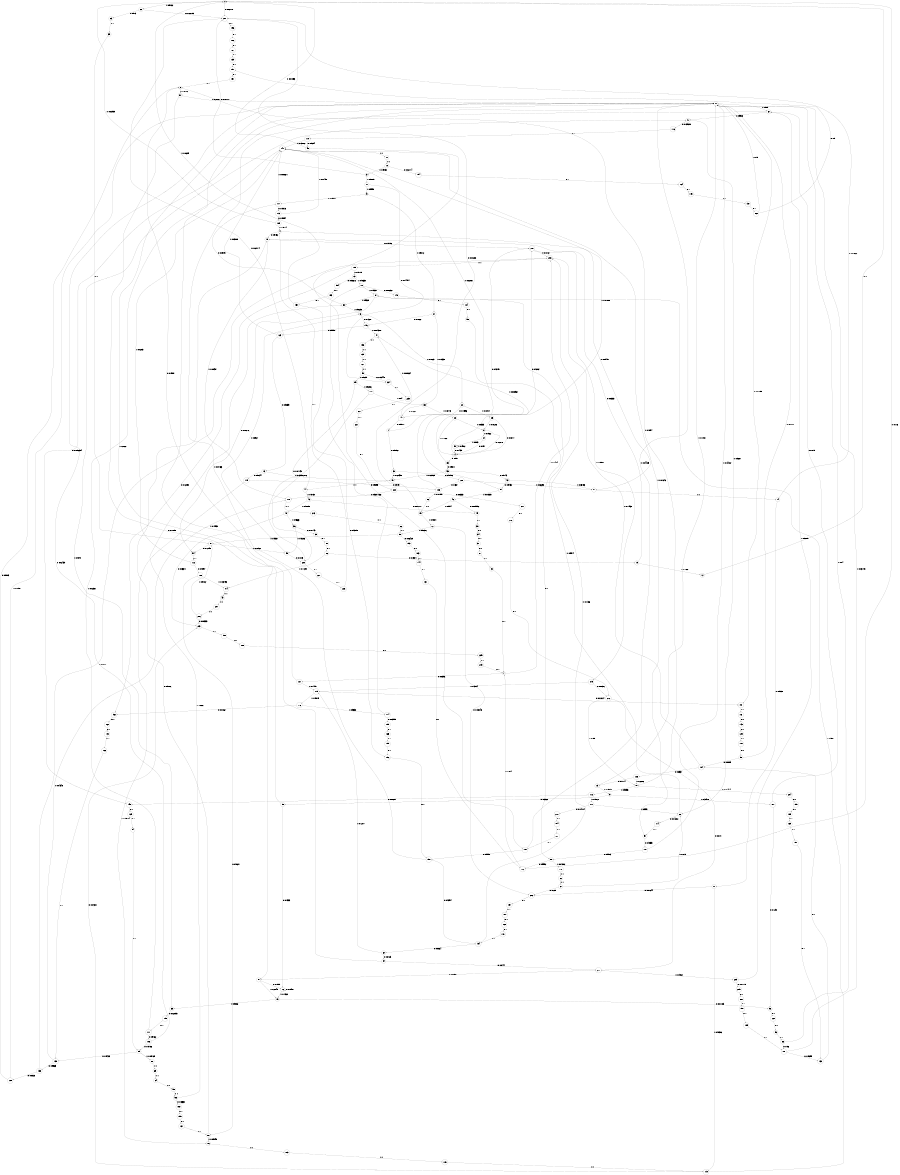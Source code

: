 digraph "ch4_face_source_L16" {
size = "6,8.5";
ratio = "fill";
node [shape = circle];
node [fontsize = 24];
edge [fontsize = 24];
0 -> 201 [label = "0: 0.02778  "];
0 -> 68 [label = "1: 0.9722   "];
1 -> 93 [label = "0: 0.9792   "];
1 -> 141 [label = "1: 0.02081  "];
2 -> 97 [label = "0: 0.8106   "];
2 -> 78 [label = "1: 0.1894   "];
3 -> 201 [label = "0: 0.01111  "];
3 -> 17 [label = "1: 0.9889   "];
4 -> 18 [label = "0: 0.9452   "];
4 -> 81 [label = "1: 0.05481  "];
5 -> 117 [label = "0: 0.09877  "];
5 -> 21 [label = "1: 0.9012   "];
6 -> 146 [label = "0: 0.1327   "];
6 -> 20 [label = "1: 0.8673   "];
7 -> 121 [label = "0: 0.8596   "];
7 -> 208 [label = "1: 0.1404   "];
8 -> 14 [label = "0: 0.2078   "];
8 -> 24 [label = "1: 0.7922   "];
9 -> 98 [label = "0: 0.6522   "];
9 -> 177 [label = "1: 0.3478   "];
10 -> 194 [label = "0: 0.02174  "];
10 -> 3 [label = "1: 0.9783   "];
11 -> 10 [label = "1: 1        "];
12 -> 0 [label = "1: 1        "];
13 -> 119 [label = "0: 0.9644   "];
13 -> 48 [label = "1: 0.03556  "];
14 -> 83 [label = "0: 0.991    "];
14 -> 47 [label = "1: 0.008967  "];
15 -> 9 [label = "0: 0.8519   "];
15 -> 77 [label = "1: 0.1481   "];
16 -> 16 [label = "0: 0.8478   "];
16 -> 79 [label = "1: 0.1522   "];
17 -> 224 [label = "0: 0.04494  "];
17 -> 5 [label = "1: 0.9551   "];
18 -> 218 [label = "0: 0.9156   "];
18 -> 118 [label = "1: 0.08437  "];
19 -> 18 [label = "0: 0.8333   "];
19 -> 12 [label = "1: 0.1667   "];
20 -> 147 [label = "0: 0.1596   "];
20 -> 25 [label = "1: 0.8404   "];
21 -> 146 [label = "0: 0.1667   "];
21 -> 33 [label = "1: 0.8333   "];
22 -> 84 [label = "0: 0.8723   "];
22 -> 179 [label = "1: 0.1277   "];
23 -> 7 [label = "0: 1        "];
24 -> 14 [label = "0: 0.197    "];
24 -> 29 [label = "1: 0.803    "];
25 -> 14 [label = "0: 0.1874   "];
25 -> 8 [label = "1: 0.8126   "];
26 -> 19 [label = "0: 0.8571   "];
26 -> 214 [label = "1: 0.1429   "];
27 -> 23 [label = "0: 1        "];
28 -> 14 [label = "0: 0.1667   "];
28 -> 8 [label = "1: 0.8333   "];
29 -> 14 [label = "0: 0.1439   "];
29 -> 29 [label = "1: 0.8561   "];
30 -> 26 [label = "0: 1        "];
31 -> 27 [label = "0: 1        "];
32 -> 117 [label = "0: 0.0975   "];
32 -> 6 [label = "1: 0.9025   "];
33 -> 147 [label = "0: 0.1227   "];
33 -> 28 [label = "1: 0.8773   "];
34 -> 31 [label = "0: 1        "];
35 -> 30 [label = "0: 1        "];
36 -> 35 [label = "0: 0.07143  "];
36 -> 55 [label = "1: 0.9286   "];
37 -> 54 [label = "0: 0.06716  "];
37 -> 32 [label = "1: 0.9328   "];
38 -> 34 [label = "0: 1        "];
39 -> 57 [label = "1: 1        "];
40 -> 203 [label = "0: 0.03371  "];
40 -> 36 [label = "1: 0.9663   "];
41 -> 116 [label = "0: 0.03928  "];
41 -> 60 [label = "1: 0.9607   "];
42 -> 45 [label = "0: 0.01111  "];
42 -> 40 [label = "1: 0.9889   "];
43 -> 207 [label = "1: 1        "];
44 -> 201 [label = "0: 0.02174  "];
44 -> 42 [label = "1: 0.9783   "];
45 -> 38 [label = "0: 1        "];
46 -> 45 [label = "0: 0.005952  "];
46 -> 75 [label = "1: 0.994    "];
47 -> 136 [label = "1: 1        "];
48 -> 44 [label = "1: 1        "];
49 -> 180 [label = "0: 0.9895   "];
49 -> 0 [label = "1: 0.01053  "];
50 -> 218 [label = "0: 0.9267   "];
50 -> 46 [label = "1: 0.07335  "];
51 -> 107 [label = "0: 0.9835   "];
51 -> 141 [label = "1: 0.01646  "];
52 -> 50 [label = "0: 0.9452   "];
52 -> 81 [label = "1: 0.05483  "];
53 -> 52 [label = "0: 0.9743   "];
53 -> 48 [label = "1: 0.02569  "];
54 -> 112 [label = "0: 1        "];
55 -> 228 [label = "0: 0.1073   "];
55 -> 6 [label = "1: 0.8927   "];
56 -> 160 [label = "0: 0.3333   "];
56 -> 32 [label = "1: 0.6667   "];
57 -> 54 [label = "0: 0.1248   "];
57 -> 55 [label = "1: 0.8752   "];
58 -> 193 [label = "0: 0.06429  "];
58 -> 57 [label = "1: 0.9357   "];
59 -> 56 [label = "1: 1        "];
60 -> 114 [label = "0: 0.04261  "];
60 -> 37 [label = "1: 0.9574   "];
61 -> 202 [label = "0: 0.125    "];
61 -> 60 [label = "1: 0.875    "];
62 -> 58 [label = "1: 1        "];
63 -> 39 [label = "1: 1        "];
64 -> 59 [label = "1: 1        "];
65 -> 115 [label = "0: 0.02095  "];
65 -> 41 [label = "1: 0.979    "];
66 -> 61 [label = "1: 1        "];
67 -> 149 [label = "0: 0.009234  "];
67 -> 41 [label = "1: 0.9908   "];
68 -> 201 [label = "0: 0.02703  "];
68 -> 63 [label = "1: 0.973    "];
69 -> 64 [label = "1: 1        "];
70 -> 148 [label = "0: 0.06692  "];
70 -> 37 [label = "1: 0.9331   "];
71 -> 202 [label = "0: 0.01644  "];
71 -> 173 [label = "1: 0.9836   "];
72 -> 202 [label = "0: 0.03043  "];
72 -> 58 [label = "1: 0.9696   "];
73 -> 154 [label = "0: 0.03672  "];
73 -> 70 [label = "1: 0.9633   "];
74 -> 201 [label = "0: 0.01622  "];
74 -> 71 [label = "1: 0.9838   "];
75 -> 201 [label = "0: 0.01288  "];
75 -> 72 [label = "1: 0.9871   "];
76 -> 183 [label = "1: 1        "];
77 -> 191 [label = "0: 0.01099  "];
77 -> 67 [label = "1: 0.989    "];
78 -> 204 [label = "0: 0.01474  "];
78 -> 172 [label = "1: 0.9853   "];
79 -> 96 [label = "0: 0.01183  "];
79 -> 65 [label = "1: 0.9882   "];
80 -> 69 [label = "1: 1        "];
81 -> 74 [label = "1: 1        "];
82 -> 75 [label = "1: 1        "];
83 -> 53 [label = "0: 0.9811   "];
83 -> 141 [label = "1: 0.01888  "];
84 -> 211 [label = "0: 0.8447   "];
84 -> 77 [label = "1: 0.1553   "];
85 -> 138 [label = "0: 0.9423   "];
85 -> 80 [label = "1: 0.05769  "];
86 -> 101 [label = "0: 0.96     "];
86 -> 77 [label = "1: 0.04     "];
87 -> 102 [label = "0: 0.9592   "];
87 -> 178 [label = "1: 0.04082  "];
88 -> 18 [label = "0: 0.9106   "];
88 -> 76 [label = "1: 0.08945  "];
89 -> 228 [label = "0: 0.07143  "];
89 -> 170 [label = "1: 0.9286   "];
90 -> 104 [label = "0: 0.8889   "];
90 -> 77 [label = "1: 0.1111   "];
91 -> 16 [label = "0: 0.7955   "];
91 -> 79 [label = "1: 0.2045   "];
92 -> 86 [label = "0: 1        "];
93 -> 128 [label = "0: 0.9756   "];
93 -> 48 [label = "1: 0.02439  "];
94 -> 85 [label = "0: 1        "];
95 -> 87 [label = "0: 1        "];
96 -> 122 [label = "0: 1        "];
97 -> 91 [label = "0: 0.7819   "];
97 -> 77 [label = "1: 0.2181   "];
98 -> 16 [label = "0: 0.7333   "];
98 -> 77 [label = "1: 0.2667   "];
99 -> 224 [label = "0: 0.03448  "];
99 -> 89 [label = "1: 0.9655   "];
100 -> 90 [label = "0: 1        "];
101 -> 132 [label = "0: 0.9655   "];
101 -> 77 [label = "1: 0.03448  "];
102 -> 7 [label = "0: 0.884    "];
102 -> 0 [label = "1: 0.116    "];
103 -> 218 [label = "0: 0.9215   "];
103 -> 82 [label = "1: 0.07848  "];
104 -> 126 [label = "0: 0.8537   "];
104 -> 208 [label = "1: 0.1463   "];
105 -> 192 [label = "0: 0.0285   "];
105 -> 73 [label = "1: 0.9715   "];
106 -> 85 [label = "0: 0.9756   "];
106 -> 77 [label = "1: 0.02439  "];
107 -> 87 [label = "0: 0.9583   "];
107 -> 77 [label = "1: 0.04167  "];
108 -> 88 [label = "0: 0.9621   "];
108 -> 214 [label = "1: 0.03793  "];
109 -> 4 [label = "0: 0.9704   "];
109 -> 0 [label = "1: 0.02959  "];
110 -> 49 [label = "0: 0.9694   "];
110 -> 141 [label = "1: 0.03061  "];
111 -> 106 [label = "0: 0.9762   "];
111 -> 141 [label = "1: 0.02381  "];
112 -> 108 [label = "0: 0.9797   "];
112 -> 141 [label = "1: 0.0203   "];
113 -> 109 [label = "0: 0.9854   "];
113 -> 141 [label = "1: 0.01458  "];
114 -> 51 [label = "0: 1        "];
115 -> 111 [label = "0: 1        "];
116 -> 110 [label = "0: 1        "];
117 -> 113 [label = "0: 0.9913   "];
117 -> 141 [label = "1: 0.008671  "];
118 -> 213 [label = "1: 1        "];
119 -> 103 [label = "0: 0.949    "];
119 -> 76 [label = "1: 0.05104  "];
120 -> 2 [label = "0: 0.8803   "];
120 -> 77 [label = "1: 0.1197   "];
121 -> 2 [label = "0: 0.8581   "];
121 -> 179 [label = "1: 0.1419   "];
122 -> 92 [label = "0: 1        "];
123 -> 13 [label = "0: 0.9699   "];
123 -> 141 [label = "1: 0.03008  "];
124 -> 95 [label = "0: 1        "];
125 -> 94 [label = "0: 1        "];
126 -> 15 [label = "0: 0.7714   "];
126 -> 78 [label = "1: 0.2286   "];
127 -> 99 [label = "1: 1        "];
128 -> 103 [label = "0: 0.937    "];
128 -> 81 [label = "1: 0.06298  "];
129 -> 100 [label = "0: 1        "];
130 -> 182 [label = "0: 1        "];
131 -> 102 [label = "0: 1        "];
132 -> 104 [label = "0: 1        "];
133 -> 120 [label = "0: 0.8923   "];
133 -> 208 [label = "1: 0.1077   "];
134 -> 22 [label = "0: 0.8864   "];
134 -> 208 [label = "1: 0.1136   "];
135 -> 127 [label = "1: 1        "];
136 -> 135 [label = "1: 1        "];
137 -> 88 [label = "0: 1        "];
138 -> 133 [label = "0: 0.9565   "];
138 -> 118 [label = "1: 0.04348  "];
139 -> 157 [label = "0: 1        "];
140 -> 134 [label = "0: 1        "];
141 -> 11 [label = "1: 1        "];
142 -> 129 [label = "0: 1        "];
143 -> 166 [label = "0: 1        "];
144 -> 131 [label = "0: 1        "];
145 -> 130 [label = "0: 1        "];
146 -> 123 [label = "0: 0.9957   "];
146 -> 47 [label = "1: 0.004287  "];
147 -> 1 [label = "0: 0.9917   "];
147 -> 47 [label = "1: 0.008264  "];
148 -> 124 [label = "0: 1        "];
149 -> 125 [label = "0: 1        "];
150 -> 134 [label = "0: 0.9254   "];
150 -> 77 [label = "1: 0.07463  "];
151 -> 2 [label = "0: 1        "];
152 -> 156 [label = "0: 0.9375   "];
152 -> 0 [label = "1: 0.0625   "];
153 -> 152 [label = "0: 1        "];
154 -> 153 [label = "0: 1        "];
155 -> 137 [label = "0: 1        "];
156 -> 150 [label = "0: 1        "];
157 -> 151 [label = "0: 1        "];
158 -> 132 [label = "0: 1        "];
159 -> 156 [label = "0: 1        "];
160 -> 155 [label = "0: 1        "];
161 -> 142 [label = "0: 1        "];
162 -> 143 [label = "0: 1        "];
163 -> 144 [label = "0: 1        "];
164 -> 145 [label = "0: 1        "];
165 -> 159 [label = "0: 1        "];
166 -> 138 [label = "0: 1        "];
167 -> 139 [label = "0: 1        "];
168 -> 140 [label = "0: 1        "];
169 -> 158 [label = "0: 1        "];
170 -> 228 [label = "0: 0.16     "];
170 -> 33 [label = "1: 0.84     "];
171 -> 210 [label = "0: 0.04104  "];
171 -> 60 [label = "1: 0.959    "];
172 -> 149 [label = "0: 0.01281  "];
172 -> 171 [label = "1: 0.9872   "];
173 -> 203 [label = "0: 0.04301  "];
173 -> 37 [label = "1: 0.957    "];
174 -> 195 [label = "0: 0.03995  "];
174 -> 70 [label = "1: 0.96     "];
175 -> 173 [label = "1: 1        "];
176 -> 192 [label = "0: 0.0162   "];
176 -> 174 [label = "1: 0.9838   "];
177 -> 96 [label = "0: 0.125    "];
177 -> 67 [label = "1: 0.875    "];
178 -> 66 [label = "1: 1        "];
179 -> 191 [label = "0: 0.01814  "];
179 -> 176 [label = "1: 0.9819   "];
180 -> 150 [label = "0: 0.9558   "];
180 -> 77 [label = "1: 0.04425  "];
181 -> 180 [label = "0: 1        "];
182 -> 157 [label = "0: 0.5      "];
182 -> 77 [label = "1: 0.5      "];
183 -> 175 [label = "1: 1        "];
184 -> 181 [label = "0: 1        "];
185 -> 101 [label = "0: 1        "];
186 -> 167 [label = "0: 1        "];
187 -> 168 [label = "0: 1        "];
188 -> 225 [label = "0: 1        "];
189 -> 169 [label = "0: 1        "];
190 -> 185 [label = "0: 1        "];
191 -> 161 [label = "0: 1        "];
192 -> 162 [label = "0: 1        "];
193 -> 163 [label = "0: 1        "];
194 -> 164 [label = "0: 1        "];
195 -> 165 [label = "0: 1        "];
196 -> 186 [label = "0: 1        "];
197 -> 187 [label = "0: 1        "];
198 -> 188 [label = "0: 1        "];
199 -> 189 [label = "0: 1        "];
200 -> 190 [label = "0: 1        "];
201 -> 196 [label = "0: 1        "];
202 -> 197 [label = "0: 1        "];
203 -> 198 [label = "0: 1        "];
204 -> 199 [label = "0: 1        "];
205 -> 200 [label = "0: 1        "];
206 -> 203 [label = "0: 0.08333  "];
206 -> 57 [label = "1: 0.9167   "];
207 -> 206 [label = "1: 1        "];
208 -> 105 [label = "1: 1        "];
209 -> 205 [label = "0: 0.01115  "];
209 -> 67 [label = "1: 0.9889   "];
210 -> 184 [label = "0: 1        "];
211 -> 91 [label = "0: 0.8098   "];
211 -> 209 [label = "1: 0.1902   "];
212 -> 211 [label = "0: 0.841    "];
212 -> 78 [label = "1: 0.159    "];
213 -> 62 [label = "1: 1        "];
214 -> 43 [label = "1: 1        "];
215 -> 212 [label = "0: 0.8696   "];
215 -> 179 [label = "1: 0.1304   "];
216 -> 212 [label = "0: 1        "];
217 -> 216 [label = "0: 1        "];
218 -> 215 [label = "0: 0.8958   "];
218 -> 208 [label = "1: 0.1042   "];
219 -> 7 [label = "0: 1        "];
220 -> 217 [label = "0: 0.8333   "];
220 -> 118 [label = "1: 0.1667   "];
221 -> 220 [label = "0: 1        "];
222 -> 221 [label = "0: 1        "];
223 -> 222 [label = "0: 1        "];
224 -> 223 [label = "0: 1        "];
225 -> 219 [label = "0: 1        "];
226 -> 4 [label = "0: 1        "];
227 -> 226 [label = "0: 1        "];
228 -> 227 [label = "0: 1        "];
}